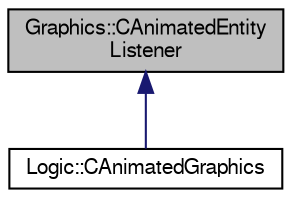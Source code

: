 digraph "Graphics::CAnimatedEntityListener"
{
  edge [fontname="FreeSans",fontsize="10",labelfontname="FreeSans",labelfontsize="10"];
  node [fontname="FreeSans",fontsize="10",shape=record];
  Node1 [label="Graphics::CAnimatedEntity\lListener",height=0.2,width=0.4,color="black", fillcolor="grey75", style="filled", fontcolor="black"];
  Node1 -> Node2 [dir="back",color="midnightblue",fontsize="10",style="solid",fontname="FreeSans"];
  Node2 [label="Logic::CAnimatedGraphics",height=0.2,width=0.4,color="black", fillcolor="white", style="filled",URL="$class_logic_1_1_c_animated_graphics.html",tooltip="Componente que se encarga de la representaciï¿œn grï¿œfica animada de una entidad. "];
}
